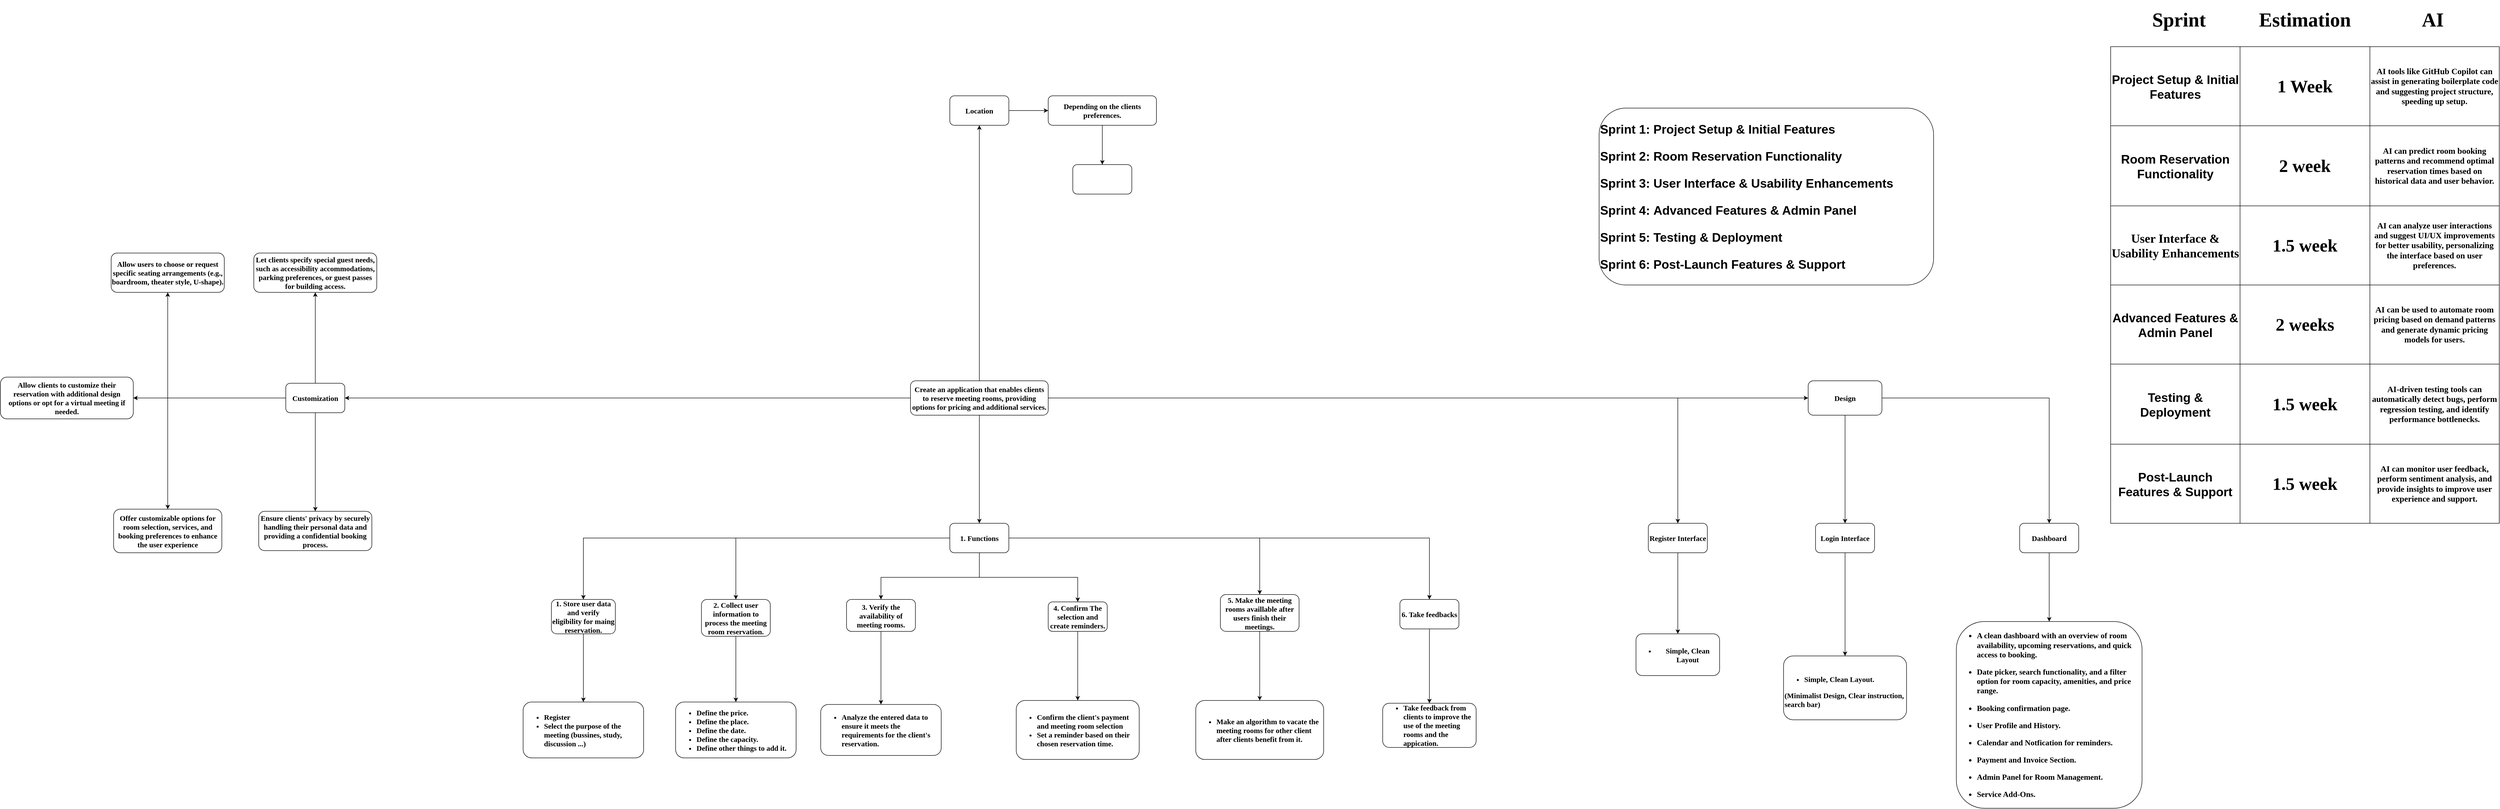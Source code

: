 <mxfile version="24.7.8">
  <diagram name="Page-1" id="bB3QWATe3556FK7gHJn3">
    <mxGraphModel dx="5000" dy="4723" grid="1" gridSize="10" guides="1" tooltips="1" connect="1" arrows="1" fold="1" page="1" pageScale="1" pageWidth="4000" pageHeight="4000" math="0" shadow="0">
      <root>
        <mxCell id="0" />
        <mxCell id="1" parent="0" />
        <mxCell id="1V8vBT3TKDOwcPNvYxsc-3" value="" style="edgeStyle=orthogonalEdgeStyle;rounded=0;orthogonalLoop=1;jettySize=auto;html=1;fontFamily=Times New Roman;fontStyle=1;fontSize=15;" parent="1" source="1V8vBT3TKDOwcPNvYxsc-1" target="1V8vBT3TKDOwcPNvYxsc-2" edge="1">
          <mxGeometry relative="1" as="geometry" />
        </mxCell>
        <mxCell id="1V8vBT3TKDOwcPNvYxsc-17" value="" style="edgeStyle=orthogonalEdgeStyle;rounded=0;orthogonalLoop=1;jettySize=auto;html=1;" parent="1" source="1V8vBT3TKDOwcPNvYxsc-1" target="1V8vBT3TKDOwcPNvYxsc-16" edge="1">
          <mxGeometry relative="1" as="geometry" />
        </mxCell>
        <mxCell id="1V8vBT3TKDOwcPNvYxsc-71" style="edgeStyle=orthogonalEdgeStyle;rounded=0;orthogonalLoop=1;jettySize=auto;html=1;entryX=1;entryY=0.5;entryDx=0;entryDy=0;" parent="1" source="1V8vBT3TKDOwcPNvYxsc-1" target="1V8vBT3TKDOwcPNvYxsc-70" edge="1">
          <mxGeometry relative="1" as="geometry" />
        </mxCell>
        <mxCell id="1V8vBT3TKDOwcPNvYxsc-81" value="" style="edgeStyle=orthogonalEdgeStyle;rounded=0;orthogonalLoop=1;jettySize=auto;html=1;" parent="1" source="1V8vBT3TKDOwcPNvYxsc-1" target="1V8vBT3TKDOwcPNvYxsc-80" edge="1">
          <mxGeometry relative="1" as="geometry" />
        </mxCell>
        <mxCell id="1V8vBT3TKDOwcPNvYxsc-1" value="Create an application that enables clients to reserve meeting rooms, providing options for pricing and additional services." style="rounded=1;whiteSpace=wrap;html=1;fontFamily=Times New Roman;fontStyle=1;fontSize=15;" parent="1" vertex="1">
          <mxGeometry x="580" y="-10" width="280" height="70" as="geometry" />
        </mxCell>
        <mxCell id="1V8vBT3TKDOwcPNvYxsc-5" value="" style="edgeStyle=orthogonalEdgeStyle;rounded=0;orthogonalLoop=1;jettySize=auto;html=1;fontFamily=Times New Roman;fontStyle=1;fontSize=15;" parent="1" source="1V8vBT3TKDOwcPNvYxsc-2" target="1V8vBT3TKDOwcPNvYxsc-4" edge="1">
          <mxGeometry relative="1" as="geometry" />
        </mxCell>
        <mxCell id="1V8vBT3TKDOwcPNvYxsc-7" value="" style="edgeStyle=orthogonalEdgeStyle;rounded=0;orthogonalLoop=1;jettySize=auto;html=1;fontFamily=Times New Roman;fontStyle=1;fontSize=15;" parent="1" source="1V8vBT3TKDOwcPNvYxsc-2" target="1V8vBT3TKDOwcPNvYxsc-6" edge="1">
          <mxGeometry relative="1" as="geometry" />
        </mxCell>
        <mxCell id="1V8vBT3TKDOwcPNvYxsc-9" value="" style="edgeStyle=orthogonalEdgeStyle;rounded=0;orthogonalLoop=1;jettySize=auto;html=1;fontFamily=Times New Roman;fontStyle=1;fontSize=15;" parent="1" source="1V8vBT3TKDOwcPNvYxsc-2" target="1V8vBT3TKDOwcPNvYxsc-8" edge="1">
          <mxGeometry relative="1" as="geometry">
            <Array as="points">
              <mxPoint x="720" y="390" />
              <mxPoint x="520" y="390" />
            </Array>
          </mxGeometry>
        </mxCell>
        <mxCell id="1V8vBT3TKDOwcPNvYxsc-13" value="" style="edgeStyle=orthogonalEdgeStyle;rounded=0;orthogonalLoop=1;jettySize=auto;html=1;fontFamily=Times New Roman;fontStyle=1;fontSize=15;" parent="1" source="1V8vBT3TKDOwcPNvYxsc-2" target="1V8vBT3TKDOwcPNvYxsc-12" edge="1">
          <mxGeometry relative="1" as="geometry" />
        </mxCell>
        <mxCell id="1V8vBT3TKDOwcPNvYxsc-15" value="" style="edgeStyle=orthogonalEdgeStyle;rounded=0;orthogonalLoop=1;jettySize=auto;html=1;fontFamily=Times New Roman;fontStyle=1;fontSize=15;" parent="1" source="1V8vBT3TKDOwcPNvYxsc-2" target="1V8vBT3TKDOwcPNvYxsc-14" edge="1">
          <mxGeometry relative="1" as="geometry" />
        </mxCell>
        <mxCell id="1V8vBT3TKDOwcPNvYxsc-24" style="edgeStyle=orthogonalEdgeStyle;rounded=0;orthogonalLoop=1;jettySize=auto;html=1;exitX=0.5;exitY=1;exitDx=0;exitDy=0;entryX=0.5;entryY=0;entryDx=0;entryDy=0;" parent="1" source="1V8vBT3TKDOwcPNvYxsc-2" target="1V8vBT3TKDOwcPNvYxsc-10" edge="1">
          <mxGeometry relative="1" as="geometry" />
        </mxCell>
        <mxCell id="1V8vBT3TKDOwcPNvYxsc-2" value="1. Functions" style="whiteSpace=wrap;html=1;rounded=1;fontFamily=Times New Roman;fontStyle=1;fontSize=15;" parent="1" vertex="1">
          <mxGeometry x="660" y="280" width="120" height="60" as="geometry" />
        </mxCell>
        <mxCell id="1V8vBT3TKDOwcPNvYxsc-19" value="" style="edgeStyle=orthogonalEdgeStyle;rounded=0;orthogonalLoop=1;jettySize=auto;html=1;" parent="1" source="1V8vBT3TKDOwcPNvYxsc-4" target="1V8vBT3TKDOwcPNvYxsc-18" edge="1">
          <mxGeometry relative="1" as="geometry" />
        </mxCell>
        <mxCell id="1V8vBT3TKDOwcPNvYxsc-4" value="1. Store user data and verify eligibility for maing reservation." style="whiteSpace=wrap;html=1;rounded=1;fontFamily=Times New Roman;fontStyle=1;fontSize=15;" parent="1" vertex="1">
          <mxGeometry x="-150" y="435" width="130" height="70" as="geometry" />
        </mxCell>
        <mxCell id="1V8vBT3TKDOwcPNvYxsc-21" value="" style="edgeStyle=orthogonalEdgeStyle;rounded=0;orthogonalLoop=1;jettySize=auto;html=1;" parent="1" source="1V8vBT3TKDOwcPNvYxsc-6" target="1V8vBT3TKDOwcPNvYxsc-20" edge="1">
          <mxGeometry relative="1" as="geometry" />
        </mxCell>
        <mxCell id="1V8vBT3TKDOwcPNvYxsc-6" value="2. Collect user information to process the meeting room reservation." style="whiteSpace=wrap;html=1;rounded=1;fontFamily=Times New Roman;fontStyle=1;fontSize=15;align=center;" parent="1" vertex="1">
          <mxGeometry x="155" y="435" width="140" height="75" as="geometry" />
        </mxCell>
        <mxCell id="1V8vBT3TKDOwcPNvYxsc-23" value="" style="edgeStyle=orthogonalEdgeStyle;rounded=0;orthogonalLoop=1;jettySize=auto;html=1;" parent="1" source="1V8vBT3TKDOwcPNvYxsc-8" target="1V8vBT3TKDOwcPNvYxsc-22" edge="1">
          <mxGeometry relative="1" as="geometry" />
        </mxCell>
        <mxCell id="1V8vBT3TKDOwcPNvYxsc-8" value="3. Verify the availability of meeting rooms." style="whiteSpace=wrap;html=1;rounded=1;fontFamily=Times New Roman;fontStyle=1;fontSize=15;align=center;" parent="1" vertex="1">
          <mxGeometry x="450" y="435" width="140" height="65" as="geometry" />
        </mxCell>
        <mxCell id="1V8vBT3TKDOwcPNvYxsc-26" value="" style="edgeStyle=orthogonalEdgeStyle;rounded=0;orthogonalLoop=1;jettySize=auto;html=1;" parent="1" source="1V8vBT3TKDOwcPNvYxsc-10" target="1V8vBT3TKDOwcPNvYxsc-25" edge="1">
          <mxGeometry relative="1" as="geometry" />
        </mxCell>
        <mxCell id="1V8vBT3TKDOwcPNvYxsc-10" value="4. Confirm The selection and create reminders." style="whiteSpace=wrap;html=1;rounded=1;fontFamily=Times New Roman;fontStyle=1;fontSize=15;" parent="1" vertex="1">
          <mxGeometry x="860" y="440" width="120" height="60" as="geometry" />
        </mxCell>
        <mxCell id="1V8vBT3TKDOwcPNvYxsc-28" value="" style="edgeStyle=orthogonalEdgeStyle;rounded=0;orthogonalLoop=1;jettySize=auto;html=1;" parent="1" source="1V8vBT3TKDOwcPNvYxsc-12" target="1V8vBT3TKDOwcPNvYxsc-27" edge="1">
          <mxGeometry relative="1" as="geometry" />
        </mxCell>
        <mxCell id="1V8vBT3TKDOwcPNvYxsc-12" value="5. Make the meeting rooms availlable after users finish their meetings." style="whiteSpace=wrap;html=1;rounded=1;fontFamily=Times New Roman;fontStyle=1;fontSize=15;" parent="1" vertex="1">
          <mxGeometry x="1210" y="425" width="160" height="75" as="geometry" />
        </mxCell>
        <mxCell id="1V8vBT3TKDOwcPNvYxsc-30" value="" style="edgeStyle=orthogonalEdgeStyle;rounded=0;orthogonalLoop=1;jettySize=auto;html=1;" parent="1" source="1V8vBT3TKDOwcPNvYxsc-14" target="1V8vBT3TKDOwcPNvYxsc-29" edge="1">
          <mxGeometry relative="1" as="geometry" />
        </mxCell>
        <mxCell id="1V8vBT3TKDOwcPNvYxsc-14" value="6. Take feedbacks" style="whiteSpace=wrap;html=1;rounded=1;fontFamily=Times New Roman;fontStyle=1;fontSize=15;" parent="1" vertex="1">
          <mxGeometry x="1575" y="435" width="120" height="60" as="geometry" />
        </mxCell>
        <mxCell id="1V8vBT3TKDOwcPNvYxsc-47" style="edgeStyle=orthogonalEdgeStyle;rounded=0;orthogonalLoop=1;jettySize=auto;html=1;entryX=0.5;entryY=0;entryDx=0;entryDy=0;" parent="1" source="1V8vBT3TKDOwcPNvYxsc-16" target="1V8vBT3TKDOwcPNvYxsc-39" edge="1">
          <mxGeometry relative="1" as="geometry" />
        </mxCell>
        <mxCell id="1V8vBT3TKDOwcPNvYxsc-49" style="edgeStyle=orthogonalEdgeStyle;rounded=0;orthogonalLoop=1;jettySize=auto;html=1;entryX=0.5;entryY=0;entryDx=0;entryDy=0;" parent="1" source="1V8vBT3TKDOwcPNvYxsc-16" target="1V8vBT3TKDOwcPNvYxsc-41" edge="1">
          <mxGeometry relative="1" as="geometry" />
        </mxCell>
        <mxCell id="1V8vBT3TKDOwcPNvYxsc-50" style="edgeStyle=orthogonalEdgeStyle;rounded=0;orthogonalLoop=1;jettySize=auto;html=1;entryX=0.5;entryY=0;entryDx=0;entryDy=0;" parent="1" source="1V8vBT3TKDOwcPNvYxsc-16" target="1V8vBT3TKDOwcPNvYxsc-35" edge="1">
          <mxGeometry relative="1" as="geometry" />
        </mxCell>
        <mxCell id="1V8vBT3TKDOwcPNvYxsc-16" value="Design" style="rounded=1;whiteSpace=wrap;html=1;fontFamily=Times New Roman;fontStyle=1;fontSize=15;" parent="1" vertex="1">
          <mxGeometry x="2405" y="-10" width="150" height="70" as="geometry" />
        </mxCell>
        <mxCell id="1V8vBT3TKDOwcPNvYxsc-18" value="&lt;div&gt;&lt;ul&gt;&lt;li&gt;Register&amp;nbsp;&lt;/li&gt;&lt;li&gt;Select the purpose of the meeting (bussines, study, discussion ...)&lt;/li&gt;&lt;/ul&gt;&lt;/div&gt;" style="whiteSpace=wrap;html=1;fontSize=15;fontFamily=Times New Roman;rounded=1;fontStyle=1;align=left;" parent="1" vertex="1">
          <mxGeometry x="-207.5" y="643.75" width="245" height="113.75" as="geometry" />
        </mxCell>
        <mxCell id="1V8vBT3TKDOwcPNvYxsc-20" value="&lt;div&gt;&lt;ul&gt;&lt;li&gt;Define the price.&lt;/li&gt;&lt;li&gt;Define the place.&lt;/li&gt;&lt;li&gt;Define the date.&lt;/li&gt;&lt;li&gt;Define the capacity.&lt;/li&gt;&lt;li&gt;Define other things to add it.&lt;/li&gt;&lt;/ul&gt;&lt;/div&gt;" style="whiteSpace=wrap;html=1;fontSize=15;fontFamily=Times New Roman;rounded=1;fontStyle=1;align=left;" parent="1" vertex="1">
          <mxGeometry x="102.5" y="643.75" width="245" height="113.75" as="geometry" />
        </mxCell>
        <mxCell id="1V8vBT3TKDOwcPNvYxsc-22" value="&lt;div&gt;&lt;ul&gt;&lt;li&gt;Analyze the entered data to ensure it meets the requirements for the client&#39;s reservation.&lt;/li&gt;&lt;/ul&gt;&lt;/div&gt;" style="whiteSpace=wrap;html=1;fontSize=15;fontFamily=Times New Roman;rounded=1;fontStyle=1;align=left;" parent="1" vertex="1">
          <mxGeometry x="397.5" y="648.75" width="245" height="103.75" as="geometry" />
        </mxCell>
        <mxCell id="1V8vBT3TKDOwcPNvYxsc-25" value="&lt;ul&gt;&lt;li&gt;&lt;span style=&quot;background-color: initial;&quot;&gt;Confirm the client&#39;s payment and meeting room selection&lt;/span&gt;&lt;/li&gt;&lt;li&gt;Set a reminder based on their chosen reservation time.&lt;br&gt;&lt;/li&gt;&lt;/ul&gt;" style="whiteSpace=wrap;html=1;fontSize=15;fontFamily=Times New Roman;rounded=1;fontStyle=1;align=left;" parent="1" vertex="1">
          <mxGeometry x="795" y="640.63" width="250" height="120" as="geometry" />
        </mxCell>
        <mxCell id="1V8vBT3TKDOwcPNvYxsc-27" value="&lt;div&gt;&lt;ul&gt;&lt;li&gt;Make an algorithm to vacate the meeting rooms for other client after clients benefit from it.&lt;/li&gt;&lt;/ul&gt;&lt;/div&gt;" style="whiteSpace=wrap;html=1;fontSize=15;fontFamily=Times New Roman;rounded=1;fontStyle=1;align=left;" parent="1" vertex="1">
          <mxGeometry x="1160" y="640.63" width="260" height="120" as="geometry" />
        </mxCell>
        <mxCell id="1V8vBT3TKDOwcPNvYxsc-29" value="&lt;ul&gt;&lt;li&gt;Take feedback from clients to improve the use of the meeting rooms and the appication.&lt;/li&gt;&lt;/ul&gt;" style="whiteSpace=wrap;html=1;fontSize=15;fontFamily=Times New Roman;rounded=1;fontStyle=1;align=left;" parent="1" vertex="1">
          <mxGeometry x="1540" y="646.25" width="190" height="90" as="geometry" />
        </mxCell>
        <mxCell id="1V8vBT3TKDOwcPNvYxsc-52" value="" style="edgeStyle=orthogonalEdgeStyle;rounded=0;orthogonalLoop=1;jettySize=auto;html=1;" parent="1" source="1V8vBT3TKDOwcPNvYxsc-35" target="1V8vBT3TKDOwcPNvYxsc-51" edge="1">
          <mxGeometry relative="1" as="geometry" />
        </mxCell>
        <mxCell id="1V8vBT3TKDOwcPNvYxsc-35" value="Register Interface" style="whiteSpace=wrap;html=1;fontSize=15;fontFamily=Times New Roman;rounded=1;fontStyle=1;" parent="1" vertex="1">
          <mxGeometry x="2080" y="280" width="120" height="60" as="geometry" />
        </mxCell>
        <mxCell id="1V8vBT3TKDOwcPNvYxsc-54" value="" style="edgeStyle=orthogonalEdgeStyle;rounded=0;orthogonalLoop=1;jettySize=auto;html=1;" parent="1" source="1V8vBT3TKDOwcPNvYxsc-39" target="1V8vBT3TKDOwcPNvYxsc-53" edge="1">
          <mxGeometry relative="1" as="geometry" />
        </mxCell>
        <mxCell id="1V8vBT3TKDOwcPNvYxsc-39" value="Login Interface" style="whiteSpace=wrap;html=1;fontSize=15;fontFamily=Times New Roman;rounded=1;fontStyle=1;" parent="1" vertex="1">
          <mxGeometry x="2420" y="280" width="120" height="60" as="geometry" />
        </mxCell>
        <mxCell id="1V8vBT3TKDOwcPNvYxsc-56" value="" style="edgeStyle=orthogonalEdgeStyle;rounded=0;orthogonalLoop=1;jettySize=auto;html=1;" parent="1" source="1V8vBT3TKDOwcPNvYxsc-41" target="1V8vBT3TKDOwcPNvYxsc-55" edge="1">
          <mxGeometry relative="1" as="geometry" />
        </mxCell>
        <mxCell id="1V8vBT3TKDOwcPNvYxsc-41" value="Dashboard" style="whiteSpace=wrap;html=1;fontSize=15;fontFamily=Times New Roman;rounded=1;fontStyle=1;" parent="1" vertex="1">
          <mxGeometry x="2835" y="280" width="120" height="60" as="geometry" />
        </mxCell>
        <mxCell id="1V8vBT3TKDOwcPNvYxsc-51" value="&lt;ul&gt;&lt;li&gt;Simple, Clean Layout&lt;/li&gt;&lt;/ul&gt;" style="whiteSpace=wrap;html=1;fontSize=15;fontFamily=Times New Roman;rounded=1;fontStyle=1;" parent="1" vertex="1">
          <mxGeometry x="2055" y="505" width="170" height="85" as="geometry" />
        </mxCell>
        <mxCell id="1V8vBT3TKDOwcPNvYxsc-53" value="&lt;ul&gt;&lt;li&gt;Simple, Clean Layout.&lt;/li&gt;&lt;/ul&gt;&lt;span style=&quot;background-color: initial;&quot;&gt;(&lt;/span&gt;Minimalist Design, Clear instruction, search bar&lt;span style=&quot;background-color: initial;&quot;&gt;)&lt;/span&gt;" style="whiteSpace=wrap;html=1;fontSize=15;fontFamily=Times New Roman;rounded=1;fontStyle=1;align=left;" parent="1" vertex="1">
          <mxGeometry x="2355" y="550" width="250" height="130" as="geometry" />
        </mxCell>
        <mxCell id="1V8vBT3TKDOwcPNvYxsc-55" value="&lt;ul style=&quot;font-size: 16px;&quot;&gt;&lt;li&gt;A clean dashboard with an overview of room availability, upcoming reservations, and quick access to booking.&lt;/li&gt;&lt;/ul&gt;&lt;ul style=&quot;font-size: 16px;&quot;&gt;&lt;li&gt;&lt;span style=&quot;background-color: initial;&quot;&gt;Date picker, search functionality, and a filter option for room capacity, amenities, and price range.&lt;/span&gt;&lt;br&gt;&lt;/li&gt;&lt;/ul&gt;&lt;ul style=&quot;font-size: 16px;&quot;&gt;&lt;li&gt;Booking confirmation page.&lt;/li&gt;&lt;/ul&gt;&lt;ul style=&quot;font-size: 16px;&quot;&gt;&lt;li&gt;User Profile and History.&lt;/li&gt;&lt;/ul&gt;&lt;ul style=&quot;font-size: 16px;&quot;&gt;&lt;li&gt;&lt;span style=&quot;background-color: initial;&quot;&gt;Calendar and Notfication for reminders.&lt;/span&gt;&lt;/li&gt;&lt;/ul&gt;&lt;ul style=&quot;font-size: 16px;&quot;&gt;&lt;li&gt;&lt;span style=&quot;background-color: initial;&quot;&gt;Payment and Invoice Section.&lt;/span&gt;&lt;/li&gt;&lt;/ul&gt;&lt;ul style=&quot;font-size: 16px;&quot;&gt;&lt;li&gt;&lt;span style=&quot;background-color: initial;&quot;&gt;Admin Panel for Room Management.&lt;/span&gt;&lt;/li&gt;&lt;/ul&gt;&lt;ul style=&quot;font-size: 16px;&quot;&gt;&lt;li&gt;&lt;span style=&quot;background-color: initial;&quot;&gt;Service Add-Ons.&lt;br&gt;&lt;/span&gt;&lt;/li&gt;&lt;/ul&gt;" style="whiteSpace=wrap;html=1;fontSize=15;fontFamily=Times New Roman;rounded=1;fontStyle=1;align=left;" parent="1" vertex="1">
          <mxGeometry x="2706.25" y="480" width="377.5" height="380" as="geometry" />
        </mxCell>
        <mxCell id="1V8vBT3TKDOwcPNvYxsc-68" value="Offer customizable options for room selection, services, and booking preferences to enhance the user experience" style="whiteSpace=wrap;html=1;fontSize=15;fontFamily=Times New Roman;rounded=1;fontStyle=1;" parent="1" vertex="1">
          <mxGeometry x="-1040" y="251.25" width="220" height="88.75" as="geometry" />
        </mxCell>
        <mxCell id="1V8vBT3TKDOwcPNvYxsc-69" style="edgeStyle=orthogonalEdgeStyle;rounded=0;orthogonalLoop=1;jettySize=auto;html=1;entryX=0.5;entryY=0;entryDx=0;entryDy=0;" parent="1" source="1V8vBT3TKDOwcPNvYxsc-70" target="1V8vBT3TKDOwcPNvYxsc-68" edge="1">
          <mxGeometry relative="1" as="geometry" />
        </mxCell>
        <mxCell id="1V8vBT3TKDOwcPNvYxsc-73" value="" style="edgeStyle=orthogonalEdgeStyle;rounded=0;orthogonalLoop=1;jettySize=auto;html=1;" parent="1" source="1V8vBT3TKDOwcPNvYxsc-70" target="1V8vBT3TKDOwcPNvYxsc-72" edge="1">
          <mxGeometry relative="1" as="geometry" />
        </mxCell>
        <mxCell id="1V8vBT3TKDOwcPNvYxsc-75" value="" style="edgeStyle=orthogonalEdgeStyle;rounded=0;orthogonalLoop=1;jettySize=auto;html=1;" parent="1" source="1V8vBT3TKDOwcPNvYxsc-70" target="1V8vBT3TKDOwcPNvYxsc-74" edge="1">
          <mxGeometry relative="1" as="geometry" />
        </mxCell>
        <mxCell id="1V8vBT3TKDOwcPNvYxsc-77" value="" style="edgeStyle=orthogonalEdgeStyle;rounded=0;orthogonalLoop=1;jettySize=auto;html=1;" parent="1" source="1V8vBT3TKDOwcPNvYxsc-70" target="1V8vBT3TKDOwcPNvYxsc-76" edge="1">
          <mxGeometry relative="1" as="geometry" />
        </mxCell>
        <mxCell id="1V8vBT3TKDOwcPNvYxsc-79" value="" style="edgeStyle=orthogonalEdgeStyle;rounded=0;orthogonalLoop=1;jettySize=auto;html=1;" parent="1" source="1V8vBT3TKDOwcPNvYxsc-70" target="1V8vBT3TKDOwcPNvYxsc-78" edge="1">
          <mxGeometry relative="1" as="geometry" />
        </mxCell>
        <mxCell id="1V8vBT3TKDOwcPNvYxsc-70" value="Customization" style="whiteSpace=wrap;html=1;fontSize=15;fontFamily=Times New Roman;rounded=1;fontStyle=1;" parent="1" vertex="1">
          <mxGeometry x="-690" y="-5" width="120" height="60" as="geometry" />
        </mxCell>
        <mxCell id="1V8vBT3TKDOwcPNvYxsc-72" value="Ensure clients&#39; privacy by securely handling their personal data and providing a confidential booking process." style="whiteSpace=wrap;html=1;fontSize=15;fontFamily=Times New Roman;rounded=1;fontStyle=1;" parent="1" vertex="1">
          <mxGeometry x="-745" y="255.63" width="230" height="80" as="geometry" />
        </mxCell>
        <mxCell id="1V8vBT3TKDOwcPNvYxsc-74" value="Allow clients to customize their reservation with additional design options or opt for a virtual meeting if needed." style="whiteSpace=wrap;html=1;fontSize=15;fontFamily=Times New Roman;rounded=1;fontStyle=1;" parent="1" vertex="1">
          <mxGeometry x="-1270" y="-17.5" width="270" height="85" as="geometry" />
        </mxCell>
        <mxCell id="1V8vBT3TKDOwcPNvYxsc-76" value="Allow users to choose or request specific seating arrangements (e.g., boardroom, theater style, U-shape)." style="whiteSpace=wrap;html=1;fontSize=15;fontFamily=Times New Roman;rounded=1;fontStyle=1;" parent="1" vertex="1">
          <mxGeometry x="-1045" y="-270" width="230" height="80" as="geometry" />
        </mxCell>
        <mxCell id="1V8vBT3TKDOwcPNvYxsc-78" value="Let clients specify special guest needs, such as accessibility accommodations, parking preferences, or guest passes for building access." style="whiteSpace=wrap;html=1;fontSize=15;fontFamily=Times New Roman;rounded=1;fontStyle=1;" parent="1" vertex="1">
          <mxGeometry x="-755" y="-270" width="250" height="80" as="geometry" />
        </mxCell>
        <mxCell id="1V8vBT3TKDOwcPNvYxsc-85" value="" style="edgeStyle=orthogonalEdgeStyle;rounded=0;orthogonalLoop=1;jettySize=auto;html=1;" parent="1" source="1V8vBT3TKDOwcPNvYxsc-80" target="1V8vBT3TKDOwcPNvYxsc-84" edge="1">
          <mxGeometry relative="1" as="geometry" />
        </mxCell>
        <mxCell id="1V8vBT3TKDOwcPNvYxsc-80" value="Location" style="whiteSpace=wrap;html=1;fontSize=15;fontFamily=Times New Roman;rounded=1;fontStyle=1;" parent="1" vertex="1">
          <mxGeometry x="660" y="-590" width="120" height="60" as="geometry" />
        </mxCell>
        <mxCell id="1V8vBT3TKDOwcPNvYxsc-88" value="" style="edgeStyle=orthogonalEdgeStyle;rounded=0;orthogonalLoop=1;jettySize=auto;html=1;" parent="1" source="1V8vBT3TKDOwcPNvYxsc-84" target="1V8vBT3TKDOwcPNvYxsc-87" edge="1">
          <mxGeometry relative="1" as="geometry" />
        </mxCell>
        <mxCell id="1V8vBT3TKDOwcPNvYxsc-84" value="Depending on the clients preferences." style="whiteSpace=wrap;html=1;fontSize=15;fontFamily=Times New Roman;rounded=1;fontStyle=1;" parent="1" vertex="1">
          <mxGeometry x="860" y="-590" width="220" height="60" as="geometry" />
        </mxCell>
        <mxCell id="1V8vBT3TKDOwcPNvYxsc-86" value="&lt;h3 style=&quot;font-size: 25px;&quot;&gt;&lt;strong style=&quot;&quot;&gt;&lt;font style=&quot;font-size: 25px;&quot;&gt;Sprint 1: Project Setup &amp;amp; Initial Features&lt;/font&gt;&lt;/strong&gt;&lt;/h3&gt;&lt;h3 style=&quot;font-size: 25px;&quot;&gt;&lt;strong&gt;&lt;font style=&quot;font-size: 25px;&quot;&gt;Sprint 2: Room Reservation Functionality&lt;/font&gt;&lt;/strong&gt;&lt;/h3&gt;&lt;h3 style=&quot;font-size: 25px;&quot;&gt;&lt;strong&gt;&lt;font style=&quot;font-size: 25px;&quot;&gt;Sprint 3:&amp;nbsp;&lt;/font&gt;&lt;/strong&gt;&lt;strong style=&quot;background-color: initial;&quot;&gt;User Interface &amp;amp; Usability Enhancements&lt;/strong&gt;&lt;/h3&gt;&lt;h3 style=&quot;font-size: 25px;&quot;&gt;&lt;strong style=&quot;background-color: initial;&quot;&gt;Sprint 4:&amp;nbsp;&lt;/strong&gt;&lt;strong style=&quot;background-color: initial;&quot;&gt;Advanced Features &amp;amp; Admin Panel&lt;/strong&gt;&lt;/h3&gt;&lt;h3 style=&quot;font-size: 25px;&quot;&gt;&lt;font style=&quot;font-size: 25px;&quot;&gt;Sprint 5: Testing &amp;amp; Deployment&lt;/font&gt;&lt;/h3&gt;&lt;h3 style=&quot;font-size: 25px;&quot;&gt;&lt;strong style=&quot;&quot;&gt;&lt;font style=&quot;font-size: 25px;&quot;&gt;Sprint 6: Post-Launch Features &amp;amp; Support&lt;/font&gt;&lt;/strong&gt;&lt;/h3&gt;" style="rounded=1;whiteSpace=wrap;html=1;align=left;" parent="1" vertex="1">
          <mxGeometry x="1980" y="-565" width="680" height="360" as="geometry" />
        </mxCell>
        <mxCell id="1V8vBT3TKDOwcPNvYxsc-87" value="" style="whiteSpace=wrap;html=1;fontSize=15;fontFamily=Times New Roman;rounded=1;fontStyle=1;" parent="1" vertex="1">
          <mxGeometry x="910" y="-450" width="120" height="60" as="geometry" />
        </mxCell>
        <mxCell id="mpmA_eBGxzq3z3bj23mm-32" value="" style="edgeStyle=orthogonalEdgeStyle;rounded=0;orthogonalLoop=1;jettySize=auto;html=1;" edge="1" parent="1" source="mpmA_eBGxzq3z3bj23mm-6" target="mpmA_eBGxzq3z3bj23mm-19">
          <mxGeometry relative="1" as="geometry" />
        </mxCell>
        <mxCell id="mpmA_eBGxzq3z3bj23mm-6" value="" style="shape=table;startSize=0;container=1;collapsible=0;childLayout=tableLayout;fontSize=16;" vertex="1" parent="1">
          <mxGeometry x="3020" y="-690" width="790" height="485" as="geometry" />
        </mxCell>
        <mxCell id="mpmA_eBGxzq3z3bj23mm-7" value="" style="shape=tableRow;horizontal=0;startSize=0;swimlaneHead=0;swimlaneBody=0;strokeColor=inherit;top=0;left=0;bottom=0;right=0;collapsible=0;dropTarget=0;fillColor=none;points=[[0,0.5],[1,0.5]];portConstraint=eastwest;fontSize=16;" vertex="1" parent="mpmA_eBGxzq3z3bj23mm-6">
          <mxGeometry width="790" height="161" as="geometry" />
        </mxCell>
        <mxCell id="mpmA_eBGxzq3z3bj23mm-8" value="&lt;h3 style=&quot;font-size: 25px;&quot;&gt;&lt;strong&gt;Project Setup &amp;amp; Initial Features&lt;/strong&gt;&lt;/h3&gt;" style="shape=partialRectangle;html=1;whiteSpace=wrap;connectable=0;strokeColor=inherit;overflow=hidden;fillColor=none;top=0;left=0;bottom=0;right=0;pointerEvents=1;fontSize=16;align=center;" vertex="1" parent="mpmA_eBGxzq3z3bj23mm-7">
          <mxGeometry width="263" height="161" as="geometry">
            <mxRectangle width="263" height="161" as="alternateBounds" />
          </mxGeometry>
        </mxCell>
        <mxCell id="mpmA_eBGxzq3z3bj23mm-9" value="&lt;span style=&quot;font-size: 36px;&quot;&gt;&lt;font style=&quot;font-size: 36px;&quot; face=&quot;Times New Roman&quot;&gt;1 Week&lt;/font&gt;&lt;/span&gt;" style="shape=partialRectangle;html=1;whiteSpace=wrap;connectable=0;strokeColor=inherit;overflow=hidden;fillColor=none;top=0;left=0;bottom=0;right=0;pointerEvents=1;fontSize=36;fontStyle=1" vertex="1" parent="mpmA_eBGxzq3z3bj23mm-7">
          <mxGeometry x="263" width="264" height="161" as="geometry">
            <mxRectangle width="264" height="161" as="alternateBounds" />
          </mxGeometry>
        </mxCell>
        <mxCell id="mpmA_eBGxzq3z3bj23mm-10" value="AI tools like GitHub Copilot can assist in generating boilerplate code and suggesting project structure, speeding up setup." style="shape=partialRectangle;html=1;whiteSpace=wrap;connectable=0;strokeColor=inherit;overflow=hidden;fillColor=none;top=0;left=0;bottom=0;right=0;pointerEvents=1;fontSize=17;fontFamily=Times New Roman;fontStyle=1" vertex="1" parent="mpmA_eBGxzq3z3bj23mm-7">
          <mxGeometry x="527" width="263" height="161" as="geometry">
            <mxRectangle width="263" height="161" as="alternateBounds" />
          </mxGeometry>
        </mxCell>
        <mxCell id="mpmA_eBGxzq3z3bj23mm-11" value="" style="shape=tableRow;horizontal=0;startSize=0;swimlaneHead=0;swimlaneBody=0;strokeColor=inherit;top=0;left=0;bottom=0;right=0;collapsible=0;dropTarget=0;fillColor=none;points=[[0,0.5],[1,0.5]];portConstraint=eastwest;fontSize=16;" vertex="1" parent="mpmA_eBGxzq3z3bj23mm-6">
          <mxGeometry y="161" width="790" height="163" as="geometry" />
        </mxCell>
        <mxCell id="mpmA_eBGxzq3z3bj23mm-12" value="&lt;h3 style=&quot;font-size: 25px;&quot;&gt;&lt;strong&gt;Room Reservation Functionality&lt;/strong&gt;&lt;/h3&gt;" style="shape=partialRectangle;html=1;whiteSpace=wrap;connectable=0;strokeColor=inherit;overflow=hidden;fillColor=none;top=0;left=0;bottom=0;right=0;pointerEvents=1;fontSize=16;align=center;" vertex="1" parent="mpmA_eBGxzq3z3bj23mm-11">
          <mxGeometry width="263" height="163" as="geometry">
            <mxRectangle width="263" height="163" as="alternateBounds" />
          </mxGeometry>
        </mxCell>
        <mxCell id="mpmA_eBGxzq3z3bj23mm-13" value="2 week" style="shape=partialRectangle;html=1;whiteSpace=wrap;connectable=0;strokeColor=inherit;overflow=hidden;fillColor=none;top=0;left=0;bottom=0;right=0;pointerEvents=1;fontSize=36;fontFamily=Times New Roman;fontStyle=1" vertex="1" parent="mpmA_eBGxzq3z3bj23mm-11">
          <mxGeometry x="263" width="264" height="163" as="geometry">
            <mxRectangle width="264" height="163" as="alternateBounds" />
          </mxGeometry>
        </mxCell>
        <mxCell id="mpmA_eBGxzq3z3bj23mm-14" value="AI can predict room booking patterns and recommend optimal reservation times based on historical data and user behavior." style="shape=partialRectangle;html=1;whiteSpace=wrap;connectable=0;strokeColor=inherit;overflow=hidden;fillColor=none;top=0;left=0;bottom=0;right=0;pointerEvents=1;fontSize=17;fontFamily=Times New Roman;fontStyle=1" vertex="1" parent="mpmA_eBGxzq3z3bj23mm-11">
          <mxGeometry x="527" width="263" height="163" as="geometry">
            <mxRectangle width="263" height="163" as="alternateBounds" />
          </mxGeometry>
        </mxCell>
        <mxCell id="mpmA_eBGxzq3z3bj23mm-15" value="" style="shape=tableRow;horizontal=0;startSize=0;swimlaneHead=0;swimlaneBody=0;strokeColor=inherit;top=0;left=0;bottom=0;right=0;collapsible=0;dropTarget=0;fillColor=none;points=[[0,0.5],[1,0.5]];portConstraint=eastwest;fontSize=16;" vertex="1" parent="mpmA_eBGxzq3z3bj23mm-6">
          <mxGeometry y="324" width="790" height="161" as="geometry" />
        </mxCell>
        <mxCell id="mpmA_eBGxzq3z3bj23mm-16" value="&lt;h3 style=&quot;font-size: 25px;&quot;&gt;&lt;strong style=&quot;background-color: initial;&quot;&gt;User Interface &amp;amp; Usability Enhancements&lt;/strong&gt;&lt;/h3&gt;" style="shape=partialRectangle;html=1;whiteSpace=wrap;connectable=0;strokeColor=inherit;overflow=hidden;fillColor=none;top=0;left=0;bottom=0;right=0;pointerEvents=1;fontSize=16;align=center;fontFamily=Times New Roman;" vertex="1" parent="mpmA_eBGxzq3z3bj23mm-15">
          <mxGeometry width="263" height="161" as="geometry">
            <mxRectangle width="263" height="161" as="alternateBounds" />
          </mxGeometry>
        </mxCell>
        <mxCell id="mpmA_eBGxzq3z3bj23mm-18" value="1.5 week" style="shape=partialRectangle;html=1;whiteSpace=wrap;connectable=0;strokeColor=inherit;overflow=hidden;fillColor=none;top=0;left=0;bottom=0;right=0;pointerEvents=1;fontSize=36;fontFamily=Times New Roman;fontStyle=1" vertex="1" parent="mpmA_eBGxzq3z3bj23mm-15">
          <mxGeometry x="263" width="264" height="161" as="geometry">
            <mxRectangle width="264" height="161" as="alternateBounds" />
          </mxGeometry>
        </mxCell>
        <mxCell id="mpmA_eBGxzq3z3bj23mm-17" value="AI can analyze user interactions and suggest UI/UX improvements for better usability, personalizing the interface based on user preferences." style="shape=partialRectangle;html=1;whiteSpace=wrap;connectable=0;strokeColor=inherit;overflow=hidden;fillColor=none;top=0;left=0;bottom=0;right=0;pointerEvents=1;fontSize=17;fontFamily=Times New Roman;fontStyle=1" vertex="1" parent="mpmA_eBGxzq3z3bj23mm-15">
          <mxGeometry x="527" width="263" height="161" as="geometry">
            <mxRectangle width="263" height="161" as="alternateBounds" />
          </mxGeometry>
        </mxCell>
        <mxCell id="mpmA_eBGxzq3z3bj23mm-19" value="" style="shape=table;startSize=0;container=1;collapsible=0;childLayout=tableLayout;fontSize=16;fontFamily=Times New Roman;fontStyle=1" vertex="1" parent="1">
          <mxGeometry x="3020" y="-205" width="790" height="485" as="geometry" />
        </mxCell>
        <mxCell id="mpmA_eBGxzq3z3bj23mm-20" value="" style="shape=tableRow;horizontal=0;startSize=0;swimlaneHead=0;swimlaneBody=0;strokeColor=inherit;top=0;left=0;bottom=0;right=0;collapsible=0;dropTarget=0;fillColor=none;points=[[0,0.5],[1,0.5]];portConstraint=eastwest;fontSize=16;" vertex="1" parent="mpmA_eBGxzq3z3bj23mm-19">
          <mxGeometry width="790" height="161" as="geometry" />
        </mxCell>
        <mxCell id="mpmA_eBGxzq3z3bj23mm-21" value="&lt;h3 style=&quot;font-size: 25px;&quot;&gt;&lt;strong style=&quot;background-color: initial;&quot;&gt;Advanced Features &amp;amp; Admin Panel&lt;/strong&gt;&lt;/h3&gt;" style="shape=partialRectangle;html=1;whiteSpace=wrap;connectable=0;strokeColor=inherit;overflow=hidden;fillColor=none;top=0;left=0;bottom=0;right=0;pointerEvents=1;fontSize=16;align=center;" vertex="1" parent="mpmA_eBGxzq3z3bj23mm-20">
          <mxGeometry width="263" height="161" as="geometry">
            <mxRectangle width="263" height="161" as="alternateBounds" />
          </mxGeometry>
        </mxCell>
        <mxCell id="mpmA_eBGxzq3z3bj23mm-22" value="2 weeks" style="shape=partialRectangle;html=1;whiteSpace=wrap;connectable=0;strokeColor=inherit;overflow=hidden;fillColor=none;top=0;left=0;bottom=0;right=0;pointerEvents=1;fontSize=36;fontStyle=1;fontFamily=Times New Roman;" vertex="1" parent="mpmA_eBGxzq3z3bj23mm-20">
          <mxGeometry x="263" width="264" height="161" as="geometry">
            <mxRectangle width="264" height="161" as="alternateBounds" />
          </mxGeometry>
        </mxCell>
        <mxCell id="mpmA_eBGxzq3z3bj23mm-23" value="AI can be used to automate room pricing based on demand patterns and generate dynamic pricing models for users." style="shape=partialRectangle;html=1;whiteSpace=wrap;connectable=0;strokeColor=inherit;overflow=hidden;fillColor=none;top=0;left=0;bottom=0;right=0;pointerEvents=1;fontSize=17;fontFamily=Times New Roman;fontStyle=1" vertex="1" parent="mpmA_eBGxzq3z3bj23mm-20">
          <mxGeometry x="527" width="263" height="161" as="geometry">
            <mxRectangle width="263" height="161" as="alternateBounds" />
          </mxGeometry>
        </mxCell>
        <mxCell id="mpmA_eBGxzq3z3bj23mm-24" value="" style="shape=tableRow;horizontal=0;startSize=0;swimlaneHead=0;swimlaneBody=0;strokeColor=inherit;top=0;left=0;bottom=0;right=0;collapsible=0;dropTarget=0;fillColor=none;points=[[0,0.5],[1,0.5]];portConstraint=eastwest;fontSize=16;" vertex="1" parent="mpmA_eBGxzq3z3bj23mm-19">
          <mxGeometry y="161" width="790" height="163" as="geometry" />
        </mxCell>
        <mxCell id="mpmA_eBGxzq3z3bj23mm-25" value="&lt;h3 style=&quot;font-size: 25px;&quot;&gt;Testing &amp;amp; Deployment&lt;/h3&gt;" style="shape=partialRectangle;html=1;whiteSpace=wrap;connectable=0;strokeColor=inherit;overflow=hidden;fillColor=none;top=0;left=0;bottom=0;right=0;pointerEvents=1;fontSize=16;align=center;" vertex="1" parent="mpmA_eBGxzq3z3bj23mm-24">
          <mxGeometry width="263" height="163" as="geometry">
            <mxRectangle width="263" height="163" as="alternateBounds" />
          </mxGeometry>
        </mxCell>
        <mxCell id="mpmA_eBGxzq3z3bj23mm-26" value="1.5 week" style="shape=partialRectangle;html=1;whiteSpace=wrap;connectable=0;strokeColor=inherit;overflow=hidden;fillColor=none;top=0;left=0;bottom=0;right=0;pointerEvents=1;fontSize=36;fontFamily=Times New Roman;fontStyle=1" vertex="1" parent="mpmA_eBGxzq3z3bj23mm-24">
          <mxGeometry x="263" width="264" height="163" as="geometry">
            <mxRectangle width="264" height="163" as="alternateBounds" />
          </mxGeometry>
        </mxCell>
        <mxCell id="mpmA_eBGxzq3z3bj23mm-27" value="AI-driven testing tools can automatically detect bugs, perform regression testing, and identify performance bottlenecks." style="shape=partialRectangle;html=1;whiteSpace=wrap;connectable=0;strokeColor=inherit;overflow=hidden;fillColor=none;top=0;left=0;bottom=0;right=0;pointerEvents=1;fontSize=17;fontFamily=Times New Roman;fontStyle=1" vertex="1" parent="mpmA_eBGxzq3z3bj23mm-24">
          <mxGeometry x="527" width="263" height="163" as="geometry">
            <mxRectangle width="263" height="163" as="alternateBounds" />
          </mxGeometry>
        </mxCell>
        <mxCell id="mpmA_eBGxzq3z3bj23mm-28" value="" style="shape=tableRow;horizontal=0;startSize=0;swimlaneHead=0;swimlaneBody=0;strokeColor=inherit;top=0;left=0;bottom=0;right=0;collapsible=0;dropTarget=0;fillColor=none;points=[[0,0.5],[1,0.5]];portConstraint=eastwest;fontSize=16;" vertex="1" parent="mpmA_eBGxzq3z3bj23mm-19">
          <mxGeometry y="324" width="790" height="161" as="geometry" />
        </mxCell>
        <mxCell id="mpmA_eBGxzq3z3bj23mm-29" value="&lt;h3 style=&quot;font-size: 25px;&quot;&gt;&lt;strong&gt;Post-Launch Features &amp;amp; Support&lt;/strong&gt;&lt;/h3&gt;" style="shape=partialRectangle;html=1;whiteSpace=wrap;connectable=0;strokeColor=inherit;overflow=hidden;fillColor=none;top=0;left=0;bottom=0;right=0;pointerEvents=1;fontSize=16;align=center;" vertex="1" parent="mpmA_eBGxzq3z3bj23mm-28">
          <mxGeometry width="263" height="161" as="geometry">
            <mxRectangle width="263" height="161" as="alternateBounds" />
          </mxGeometry>
        </mxCell>
        <mxCell id="mpmA_eBGxzq3z3bj23mm-30" value="1.5 week" style="shape=partialRectangle;html=1;whiteSpace=wrap;connectable=0;strokeColor=inherit;overflow=hidden;fillColor=none;top=0;left=0;bottom=0;right=0;pointerEvents=1;fontSize=36;fontFamily=Times New Roman;fontStyle=1" vertex="1" parent="mpmA_eBGxzq3z3bj23mm-28">
          <mxGeometry x="263" width="264" height="161" as="geometry">
            <mxRectangle width="264" height="161" as="alternateBounds" />
          </mxGeometry>
        </mxCell>
        <mxCell id="mpmA_eBGxzq3z3bj23mm-31" value="AI can monitor user feedback, perform sentiment analysis, and provide insights to improve user experience and support." style="shape=partialRectangle;html=1;whiteSpace=wrap;connectable=0;strokeColor=inherit;overflow=hidden;fillColor=none;top=0;left=0;bottom=0;right=0;pointerEvents=1;fontSize=17;fontFamily=Times New Roman;fontStyle=1" vertex="1" parent="mpmA_eBGxzq3z3bj23mm-28">
          <mxGeometry x="527" width="263" height="161" as="geometry">
            <mxRectangle width="263" height="161" as="alternateBounds" />
          </mxGeometry>
        </mxCell>
        <mxCell id="mpmA_eBGxzq3z3bj23mm-33" value="AI" style="text;html=1;align=center;verticalAlign=middle;whiteSpace=wrap;rounded=0;fontSize=40;fontStyle=1;fontFamily=Times New Roman;" vertex="1" parent="1">
          <mxGeometry x="3600" y="-760" width="150" height="30" as="geometry" />
        </mxCell>
        <mxCell id="mpmA_eBGxzq3z3bj23mm-34" value="&lt;h1&gt;&lt;font face=&quot;Times New Roman&quot; style=&quot;font-size: 40px;&quot;&gt;Estimation&lt;/font&gt;&lt;/h1&gt;" style="text;html=1;align=center;verticalAlign=middle;whiteSpace=wrap;rounded=0;" vertex="1" parent="1">
          <mxGeometry x="3360" y="-760" width="110" height="30" as="geometry" />
        </mxCell>
        <mxCell id="mpmA_eBGxzq3z3bj23mm-38" value="Sprint" style="text;html=1;align=center;verticalAlign=middle;whiteSpace=wrap;rounded=0;fontSize=40;fontStyle=1;fontFamily=Times New Roman;" vertex="1" parent="1">
          <mxGeometry x="3083.75" y="-760" width="150" height="30" as="geometry" />
        </mxCell>
      </root>
    </mxGraphModel>
  </diagram>
</mxfile>
